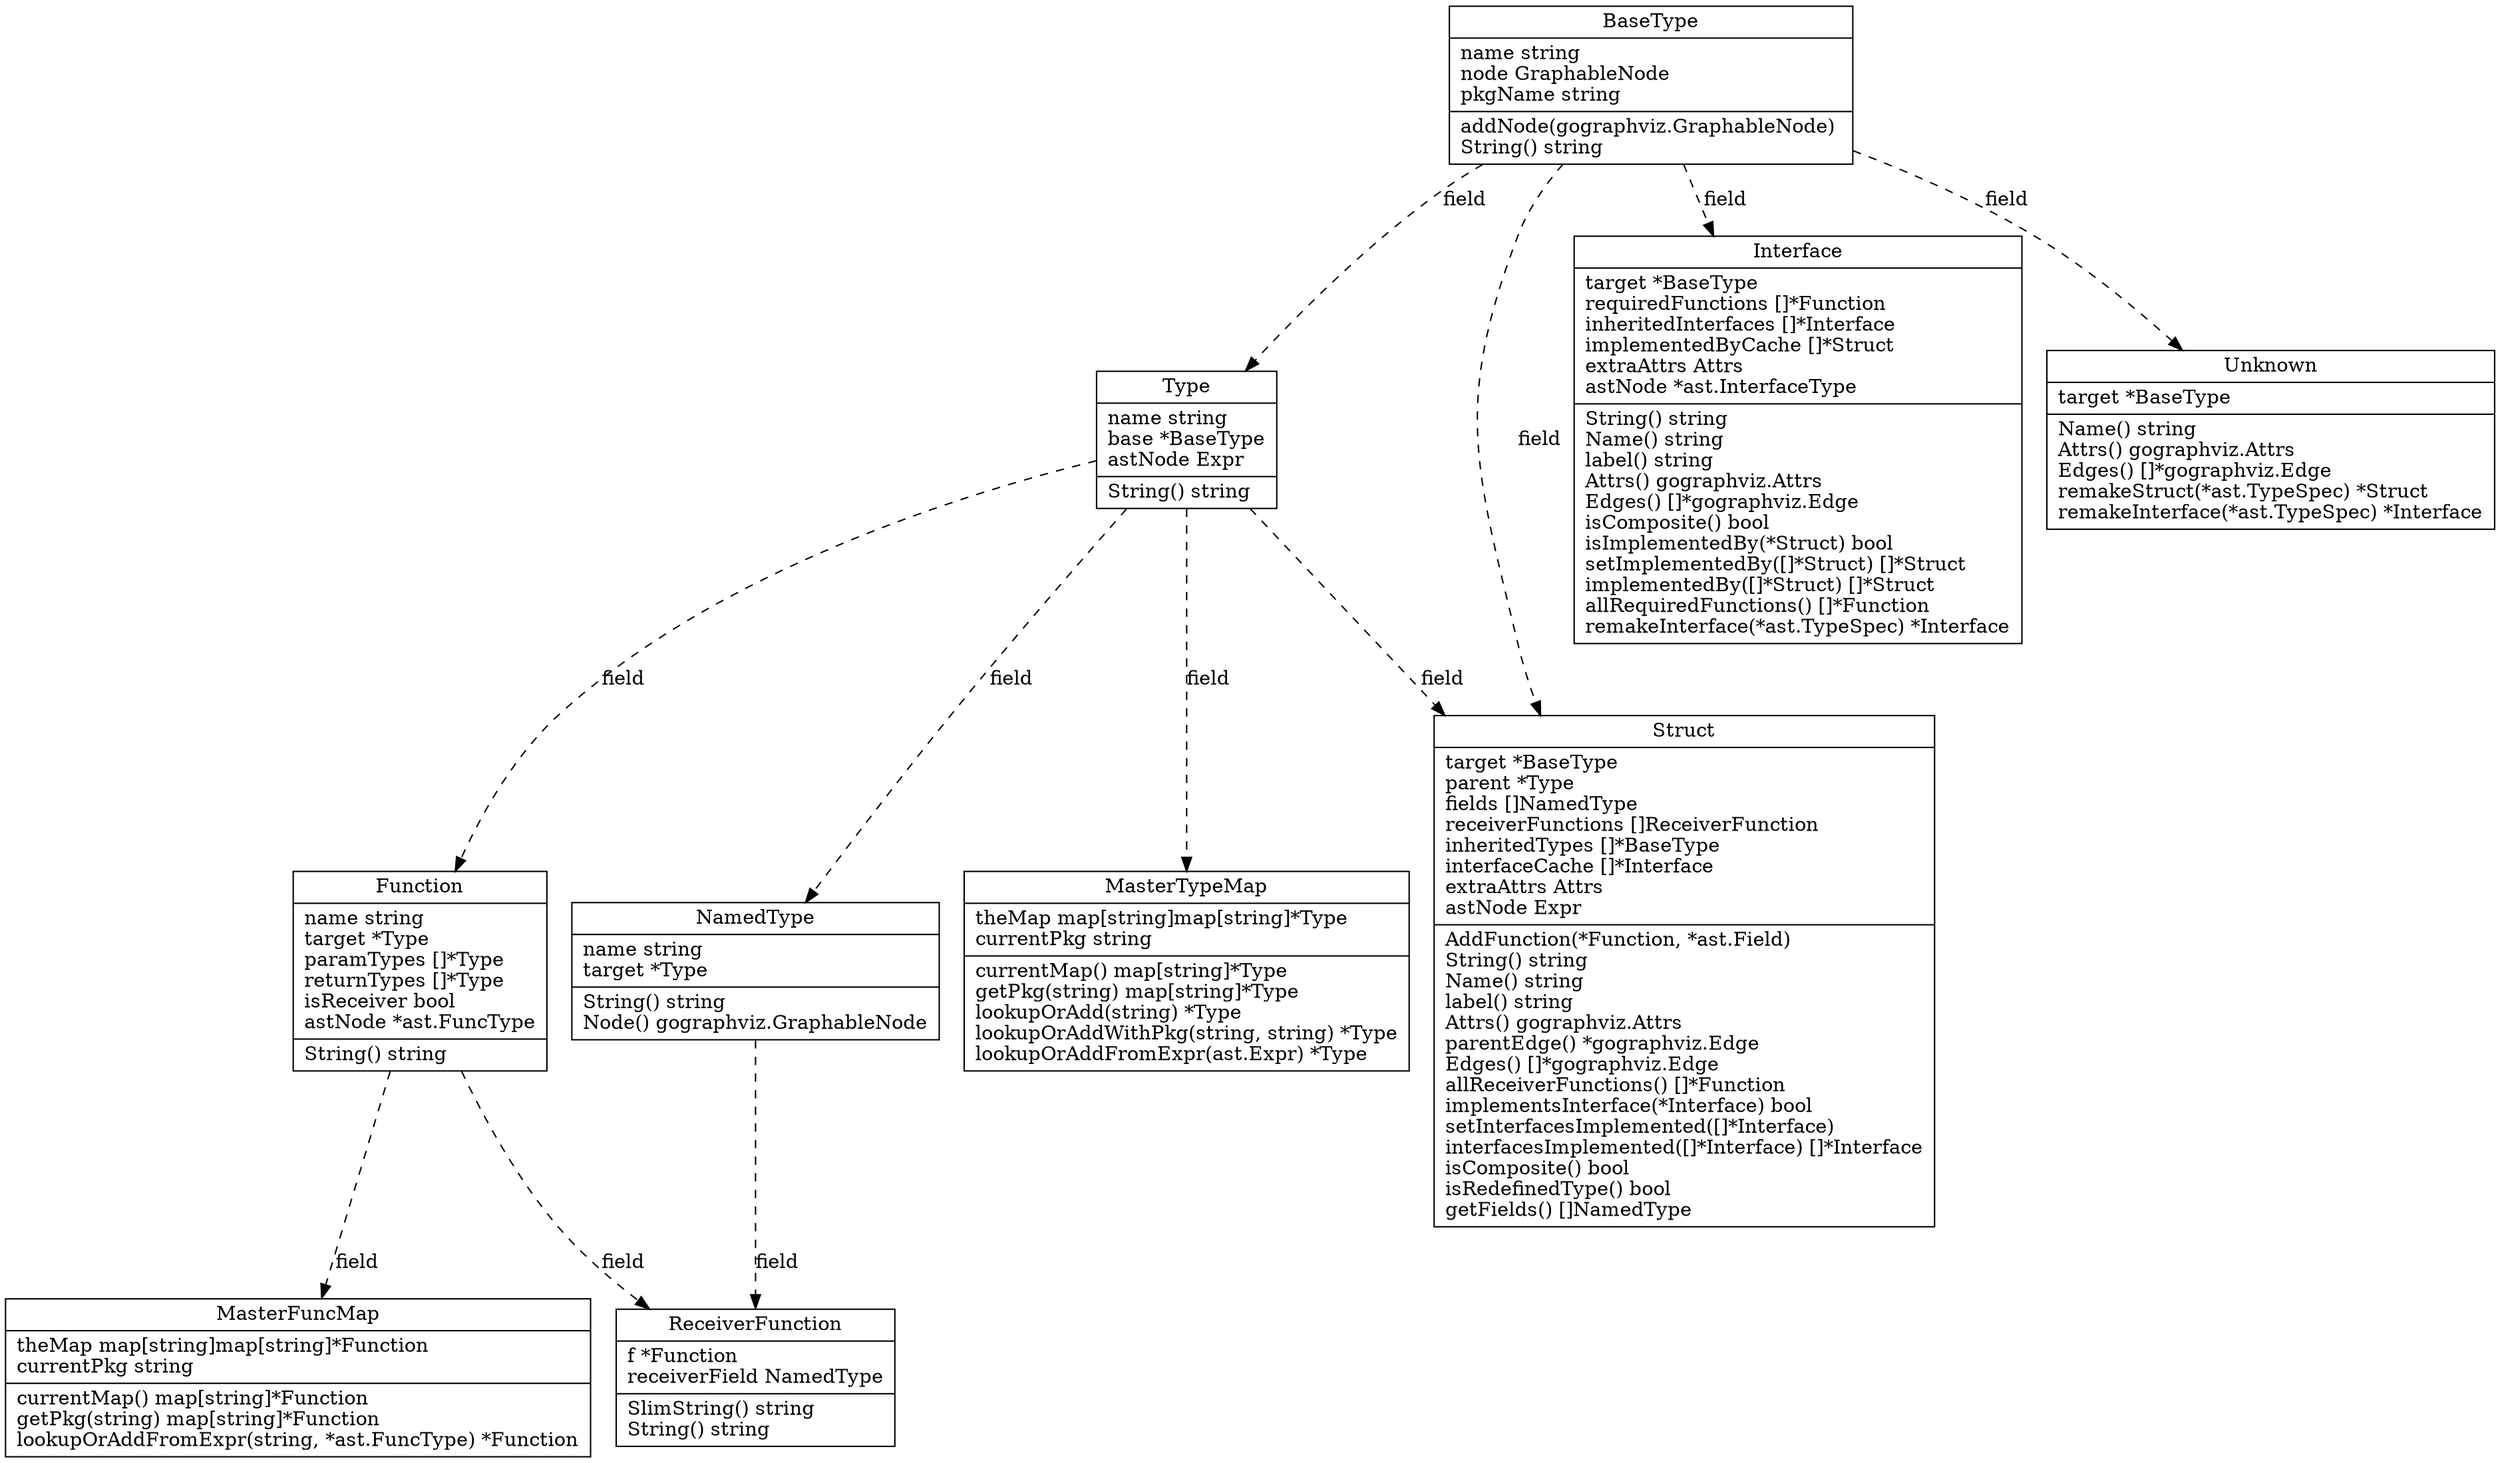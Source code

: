 digraph golangTypeGraph {
	Type->Function[ label=field, style=dashed ];
	BaseType->Interface[ label=field, style=dashed ];
	Function->MasterFuncMap[ label=field, style=dashed ];
	Type->MasterTypeMap[ label=field, style=dashed ];
	BaseType->Struct[ label=field, style=dashed ];
	Type->Struct[ label=field, style=dashed ];
	Type->NamedType[ label=field, style=dashed ];
	Function->ReceiverFunction[ label=field, style=dashed ];
	NamedType->ReceiverFunction[ label=field, style=dashed ];
	BaseType->Type[ label=field, style=dashed ];
	BaseType->Unknown[ label=field, style=dashed ];
	BaseType [ label="{BaseType|name string\lnode GraphableNode\lpkgName string\l|addNode(gographviz.GraphableNode) \lString() string\l}", shape=record ];
	Function [ label="{Function|name string\ltarget *Type\lparamTypes []*Type\lreturnTypes []*Type\lisReceiver bool\lastNode *ast.FuncType\l|String() string\l}", shape=record ];
	Interface [ label="{Interface|target *BaseType\lrequiredFunctions []*Function\linheritedInterfaces []*Interface\limplementedByCache []*Struct\lextraAttrs Attrs\lastNode *ast.InterfaceType\l|String() string\lName() string\llabel() string\lAttrs() gographviz.Attrs\lEdges() []*gographviz.Edge\lisComposite() bool\lisImplementedBy(*Struct) bool\lsetImplementedBy([]*Struct) []*Struct\limplementedBy([]*Struct) []*Struct\lallRequiredFunctions() []*Function\lremakeInterface(*ast.TypeSpec) *Interface\l}", shape=record ];
	MasterFuncMap [ label="{MasterFuncMap|theMap map[string]map[string]*Function\lcurrentPkg string\l|currentMap() map[string]*Function\lgetPkg(string) map[string]*Function\llookupOrAddFromExpr(string, *ast.FuncType) *Function\l}", shape=record ];
	MasterTypeMap [ label="{MasterTypeMap|theMap map[string]map[string]*Type\lcurrentPkg string\l|currentMap() map[string]*Type\lgetPkg(string) map[string]*Type\llookupOrAdd(string) *Type\llookupOrAddWithPkg(string, string) *Type\llookupOrAddFromExpr(ast.Expr) *Type\l}", shape=record ];
	NamedType [ label="{NamedType|name string\ltarget *Type\l|String() string\lNode() gographviz.GraphableNode\l}", shape=record ];
	ReceiverFunction [ label="{ReceiverFunction|f *Function\lreceiverField NamedType\l|SlimString() string\lString() string\l}", shape=record ];
	Struct [ label="{Struct|target *BaseType\lparent *Type\lfields []NamedType\lreceiverFunctions []ReceiverFunction\linheritedTypes []*BaseType\linterfaceCache []*Interface\lextraAttrs Attrs\lastNode Expr\l|AddFunction(*Function, *ast.Field) \lString() string\lName() string\llabel() string\lAttrs() gographviz.Attrs\lparentEdge() *gographviz.Edge\lEdges() []*gographviz.Edge\lallReceiverFunctions() []*Function\limplementsInterface(*Interface) bool\lsetInterfacesImplemented([]*Interface) \linterfacesImplemented([]*Interface) []*Interface\lisComposite() bool\lisRedefinedType() bool\lgetFields() []NamedType\l}", shape=record ];
	Type [ label="{Type|name string\lbase *BaseType\lastNode Expr\l|String() string\l}", shape=record ];
	Unknown [ label="{Unknown|target *BaseType\l|Name() string\lAttrs() gographviz.Attrs\lEdges() []*gographviz.Edge\lremakeStruct(*ast.TypeSpec) *Struct\lremakeInterface(*ast.TypeSpec) *Interface\l}", shape=record ];

}

